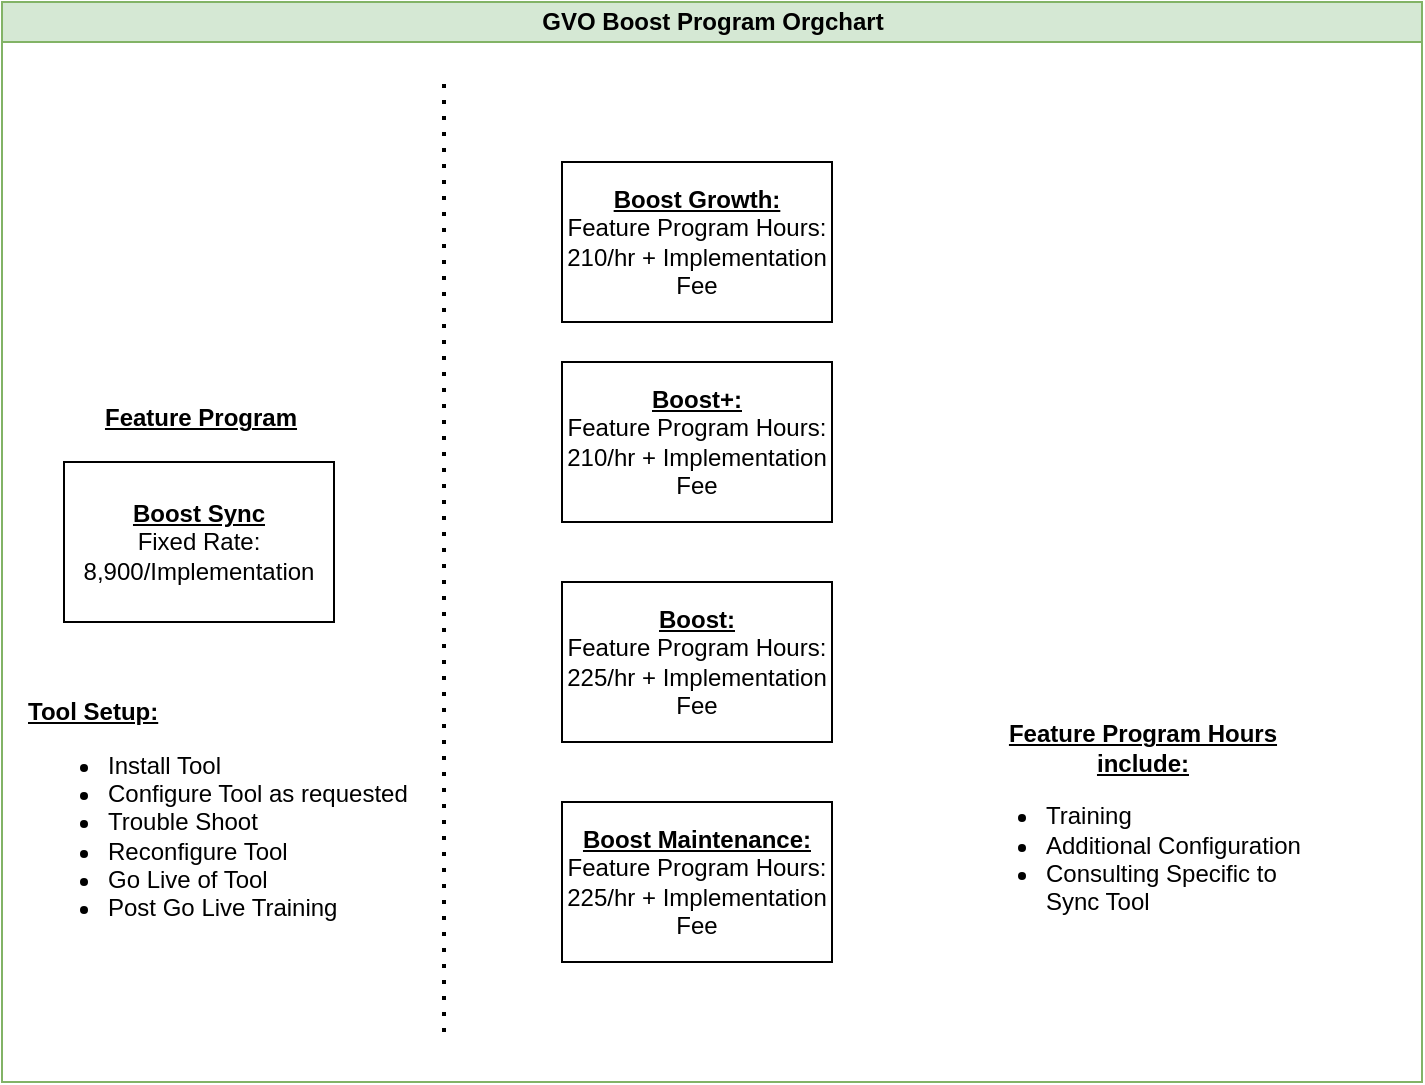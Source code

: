 <mxfile version="24.7.17">
  <diagram id="prtHgNgQTEPvFCAcTncT" name="Page-1">
    <mxGraphModel dx="1195" dy="615" grid="1" gridSize="10" guides="1" tooltips="1" connect="1" arrows="1" fold="1" page="1" pageScale="1" pageWidth="827" pageHeight="1169" math="0" shadow="0">
      <root>
        <mxCell id="0" />
        <mxCell id="1" parent="0" />
        <mxCell id="dNxyNK7c78bLwvsdeMH5-11" value="GVO Boost Program Orgchart" style="swimlane;html=1;startSize=20;horizontal=1;containerType=tree;glass=0;fillColor=#d5e8d4;strokeColor=#82b366;" parent="1" vertex="1">
          <mxGeometry x="59" y="45" width="710" height="540" as="geometry" />
        </mxCell>
        <mxCell id="VbYY6vEISr5oXFv7Z-xg-1" value="&lt;u&gt;&lt;b&gt;Boost:&lt;/b&gt;&lt;/u&gt;&lt;div&gt;Feature Program Hours:&lt;br&gt;225/hr&amp;nbsp;&lt;span style=&quot;background-color: initial;&quot;&gt;+ Implementation Fee&lt;/span&gt;&lt;/div&gt;" style="rounded=0;whiteSpace=wrap;html=1;" vertex="1" parent="dNxyNK7c78bLwvsdeMH5-11">
          <mxGeometry x="280" y="290" width="135" height="80" as="geometry" />
        </mxCell>
        <mxCell id="VbYY6vEISr5oXFv7Z-xg-3" value="&lt;u&gt;&lt;b&gt;Boost Sync&lt;/b&gt;&lt;/u&gt;&lt;div&gt;Fixed Rate: 8,900/Implementation&lt;/div&gt;" style="rounded=0;whiteSpace=wrap;html=1;" vertex="1" parent="dNxyNK7c78bLwvsdeMH5-11">
          <mxGeometry x="31" y="230" width="135" height="80" as="geometry" />
        </mxCell>
        <mxCell id="VbYY6vEISr5oXFv7Z-xg-4" value="&lt;u&gt;&lt;b&gt;Boost Maintenance:&lt;/b&gt;&lt;br&gt;&lt;/u&gt;Feature Program Hours:&lt;br&gt;&lt;div&gt;&lt;span style=&quot;background-color: initial;&quot;&gt;225/hr&lt;/span&gt;&amp;nbsp;&lt;span style=&quot;background-color: initial;&quot;&gt;+ Implementation Fee&lt;/span&gt;&lt;/div&gt;" style="rounded=0;whiteSpace=wrap;html=1;" vertex="1" parent="dNxyNK7c78bLwvsdeMH5-11">
          <mxGeometry x="280" y="400" width="135" height="80" as="geometry" />
        </mxCell>
        <mxCell id="VbYY6vEISr5oXFv7Z-xg-5" value="&lt;u&gt;&lt;b&gt;Boost+:&lt;/b&gt;&lt;/u&gt;&lt;div&gt;Feature Program Hours:&lt;br&gt;210/hr&amp;nbsp;&lt;span style=&quot;background-color: initial;&quot;&gt;+ Implementation Fee&lt;/span&gt;&lt;/div&gt;" style="rounded=0;whiteSpace=wrap;html=1;" vertex="1" parent="dNxyNK7c78bLwvsdeMH5-11">
          <mxGeometry x="280" y="180" width="135" height="80" as="geometry" />
        </mxCell>
        <mxCell id="VbYY6vEISr5oXFv7Z-xg-21" value="&lt;u&gt;&lt;b&gt;Boost Growth:&lt;/b&gt;&lt;/u&gt;&lt;div&gt;Feature Program Hours:&lt;br&gt;210/hr + Implementation Fee&lt;/div&gt;" style="rounded=0;whiteSpace=wrap;html=1;" vertex="1" parent="dNxyNK7c78bLwvsdeMH5-11">
          <mxGeometry x="280" y="80" width="135" height="80" as="geometry" />
        </mxCell>
        <mxCell id="VbYY6vEISr5oXFv7Z-xg-23" value="&lt;u&gt;&lt;b&gt;Feature Program&lt;/b&gt;&lt;/u&gt;" style="text;html=1;align=center;verticalAlign=middle;resizable=0;points=[];autosize=1;strokeColor=none;fillColor=none;" vertex="1" parent="dNxyNK7c78bLwvsdeMH5-11">
          <mxGeometry x="38.5" y="193" width="120" height="30" as="geometry" />
        </mxCell>
        <mxCell id="VbYY6vEISr5oXFv7Z-xg-25" value="" style="endArrow=none;dashed=1;html=1;dashPattern=1 3;strokeWidth=2;rounded=0;" edge="1" parent="dNxyNK7c78bLwvsdeMH5-11">
          <mxGeometry width="50" height="50" relative="1" as="geometry">
            <mxPoint x="221" y="515" as="sourcePoint" />
            <mxPoint x="221" y="35" as="targetPoint" />
          </mxGeometry>
        </mxCell>
        <mxCell id="VbYY6vEISr5oXFv7Z-xg-27" value="&lt;b&gt;&lt;u&gt;Tool Setup:&lt;/u&gt;&lt;/b&gt;&lt;div&gt;&lt;ul&gt;&lt;li&gt;Install Tool&amp;nbsp;&lt;/li&gt;&lt;li&gt;Configure Tool as requested&lt;/li&gt;&lt;li&gt;Trouble Shoot&lt;/li&gt;&lt;li&gt;Reconfigure Tool&lt;/li&gt;&lt;li&gt;Go Live of Tool&lt;/li&gt;&lt;li&gt;Post Go Live Training&lt;/li&gt;&lt;/ul&gt;&lt;/div&gt;" style="text;html=1;align=left;verticalAlign=middle;resizable=0;points=[];autosize=1;strokeColor=none;fillColor=none;" vertex="1" parent="dNxyNK7c78bLwvsdeMH5-11">
          <mxGeometry x="11" y="340" width="210" height="140" as="geometry" />
        </mxCell>
        <mxCell id="VbYY6vEISr5oXFv7Z-xg-28" value="&lt;b style=&quot;&quot;&gt;&lt;u&gt;Feature Program Hours include:&lt;/u&gt;&lt;/b&gt;&lt;div&gt;&lt;ul&gt;&lt;li style=&quot;text-align: left;&quot;&gt;Training&lt;/li&gt;&lt;li style=&quot;text-align: left;&quot;&gt;Additional Configuration&lt;/li&gt;&lt;li style=&quot;text-align: left;&quot;&gt;Consulting Specific to Sync Tool&lt;/li&gt;&lt;/ul&gt;&lt;/div&gt;" style="text;html=1;align=center;verticalAlign=middle;whiteSpace=wrap;rounded=0;" vertex="1" parent="dNxyNK7c78bLwvsdeMH5-11">
          <mxGeometry x="481" y="340" width="179" height="147" as="geometry" />
        </mxCell>
      </root>
    </mxGraphModel>
  </diagram>
</mxfile>
